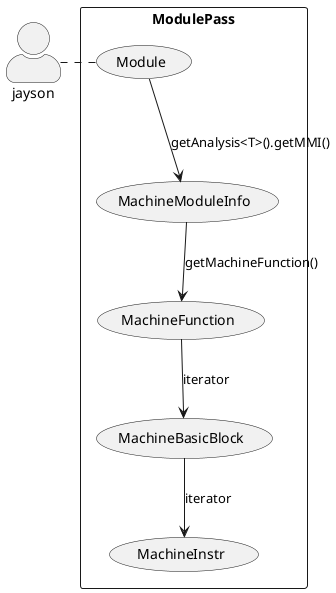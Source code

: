 @startuml

skinparam actorStyle awesome

rectangle ModulePass {
  usecase Module as M
  usecase MachineModuleInfo as MMI
  usecase MachineFunction as MF
  usecase MachineBasicBlock as MB
  usecase MachineInstr as MI
}

jayson    .right..        M
M         -->             MMI : getAnalysis<T>().getMMI()
MMI       -->             MF  : getMachineFunction()
MF        -->             MB  : iterator
MB        -->             MI  : iterator

@enduml